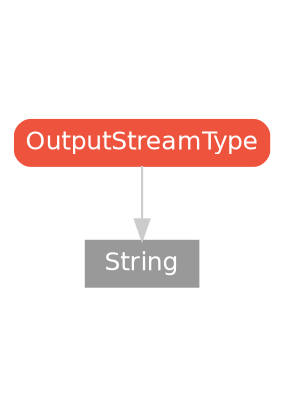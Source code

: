 strict digraph "OutputStreamType - Type Hierarchy - SwiftDoc.org" {
    pad="0.1,0.8"
    node [shape=box, style="filled,rounded", color="#999999", fillcolor="#999999", fontcolor=white, fontname=Helvetica, fontnames="Helvetica,sansserif", fontsize=12, margin="0.07,0.05", height="0.3"]
    edge [color="#cccccc"]
    "OutputStreamType" [URL="/protocol/OutputStreamType/", style="filled,rounded", fillcolor="#ee543d", color="#ee543d"]
    "String" [URL="/type/String/", style=filled]    "OutputStreamType" -> "String"
    subgraph Types {
        rank = max; "String";
    }
}